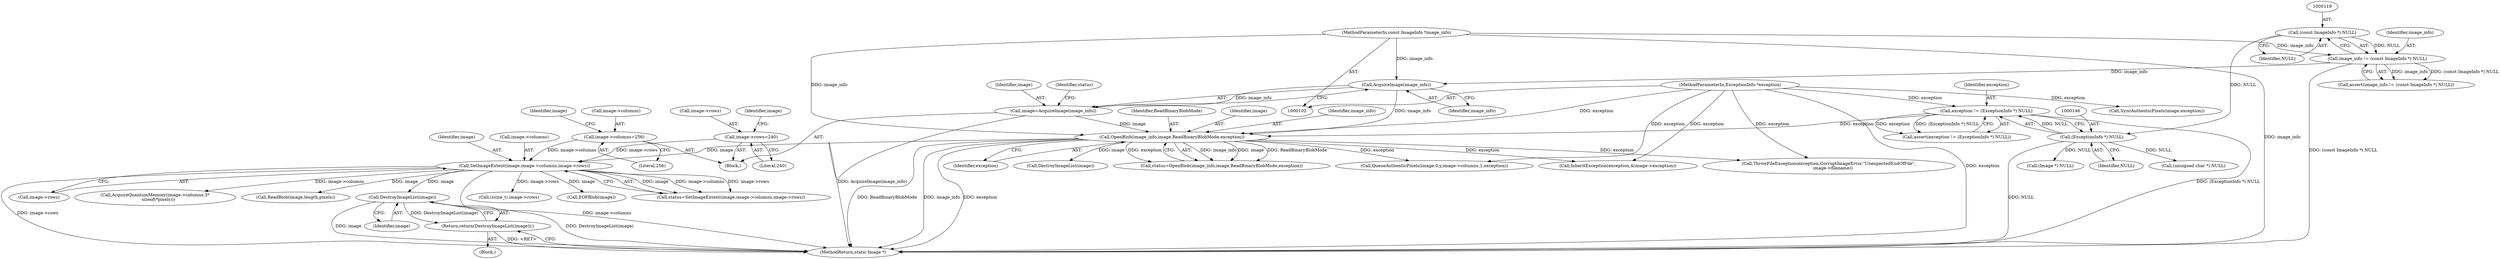 digraph "0_ImageMagick_f6e9d0d9955e85bdd7540b251cd50d598dacc5e6_24@pointer" {
"1000215" [label="(Call,DestroyImageList(image))"];
"1000195" [label="(Call,SetImageExtent(image,image->columns,image->rows))"];
"1000160" [label="(Call,OpenBlob(image_info,image,ReadBinaryBlobMode,exception))"];
"1000156" [label="(Call,AcquireImage(image_info))"];
"1000116" [label="(Call,image_info != (const ImageInfo *) NULL)"];
"1000103" [label="(MethodParameterIn,const ImageInfo *image_info)"];
"1000118" [label="(Call,(const ImageInfo *) NULL)"];
"1000154" [label="(Call,image=AcquireImage(image_info))"];
"1000143" [label="(Call,exception != (ExceptionInfo *) NULL)"];
"1000104" [label="(MethodParameterIn,ExceptionInfo *exception)"];
"1000145" [label="(Call,(ExceptionInfo *) NULL)"];
"1000178" [label="(Call,image->columns=256)"];
"1000183" [label="(Call,image->rows=240)"];
"1000214" [label="(Return,return(DestroyImageList(image));)"];
"1000197" [label="(Call,image->columns)"];
"1000161" [label="(Identifier,image_info)"];
"1000164" [label="(Identifier,exception)"];
"1000160" [label="(Call,OpenBlob(image_info,image,ReadBinaryBlobMode,exception))"];
"1000159" [label="(Identifier,status)"];
"1000104" [label="(MethodParameterIn,ExceptionInfo *exception)"];
"1000105" [label="(Block,)"];
"1000183" [label="(Call,image->rows=240)"];
"1000155" [label="(Identifier,image)"];
"1000254" [label="(Call,(ssize_t) image->rows)"];
"1000195" [label="(Call,SetImageExtent(image,image->columns,image->rows))"];
"1000343" [label="(Call,SyncAuthenticPixels(image,exception))"];
"1000163" [label="(Identifier,ReadBinaryBlobMode)"];
"1000367" [label="(Call,EOFBlob(image))"];
"1000193" [label="(Call,status=SetImageExtent(image,image->columns,image->rows))"];
"1000182" [label="(Literal,256)"];
"1000216" [label="(Identifier,image)"];
"1000156" [label="(Call,AcquireImage(image_info))"];
"1000157" [label="(Identifier,image_info)"];
"1000384" [label="(MethodReturn,static Image *)"];
"1000144" [label="(Identifier,exception)"];
"1000179" [label="(Call,image->columns)"];
"1000145" [label="(Call,(ExceptionInfo *) NULL)"];
"1000158" [label="(Call,status=OpenBlob(image_info,image,ReadBinaryBlobMode,exception))"];
"1000200" [label="(Call,image->rows)"];
"1000214" [label="(Return,return(DestroyImageList(image));)"];
"1000154" [label="(Call,image=AcquireImage(image_info))"];
"1000190" [label="(Identifier,image)"];
"1000207" [label="(Block,)"];
"1000221" [label="(Call,AcquireQuantumMemory(image->columns,3*\n     sizeof(*pixels)))"];
"1000370" [label="(Call,ThrowFileException(exception,CorruptImageError,\"UnexpectedEndOfFile\",\n      image->filename))"];
"1000103" [label="(MethodParameterIn,const ImageInfo *image_info)"];
"1000187" [label="(Literal,240)"];
"1000162" [label="(Identifier,image)"];
"1000184" [label="(Call,image->rows)"];
"1000147" [label="(Identifier,NULL)"];
"1000178" [label="(Call,image->columns=256)"];
"1000264" [label="(Call,ReadBlob(image,length,pixels))"];
"1000117" [label="(Identifier,image_info)"];
"1000142" [label="(Call,assert(exception != (ExceptionInfo *) NULL))"];
"1000185" [label="(Identifier,image)"];
"1000120" [label="(Identifier,NULL)"];
"1000233" [label="(Call,(unsigned char *) NULL)"];
"1000115" [label="(Call,assert(image_info != (const ImageInfo *) NULL))"];
"1000143" [label="(Call,exception != (ExceptionInfo *) NULL)"];
"1000282" [label="(Call,QueueAuthenticPixels(image,0,y,image->columns,1,exception))"];
"1000208" [label="(Call,InheritException(exception,&image->exception))"];
"1000116" [label="(Call,image_info != (const ImageInfo *) NULL)"];
"1000215" [label="(Call,DestroyImageList(image))"];
"1000175" [label="(Call,(Image *) NULL)"];
"1000172" [label="(Call,DestroyImageList(image))"];
"1000118" [label="(Call,(const ImageInfo *) NULL)"];
"1000196" [label="(Identifier,image)"];
"1000215" -> "1000214"  [label="AST: "];
"1000215" -> "1000216"  [label="CFG: "];
"1000216" -> "1000215"  [label="AST: "];
"1000214" -> "1000215"  [label="CFG: "];
"1000215" -> "1000384"  [label="DDG: image"];
"1000215" -> "1000384"  [label="DDG: DestroyImageList(image)"];
"1000215" -> "1000214"  [label="DDG: DestroyImageList(image)"];
"1000195" -> "1000215"  [label="DDG: image"];
"1000195" -> "1000193"  [label="AST: "];
"1000195" -> "1000200"  [label="CFG: "];
"1000196" -> "1000195"  [label="AST: "];
"1000197" -> "1000195"  [label="AST: "];
"1000200" -> "1000195"  [label="AST: "];
"1000193" -> "1000195"  [label="CFG: "];
"1000195" -> "1000384"  [label="DDG: image->rows"];
"1000195" -> "1000384"  [label="DDG: image->columns"];
"1000195" -> "1000193"  [label="DDG: image"];
"1000195" -> "1000193"  [label="DDG: image->columns"];
"1000195" -> "1000193"  [label="DDG: image->rows"];
"1000160" -> "1000195"  [label="DDG: image"];
"1000178" -> "1000195"  [label="DDG: image->columns"];
"1000183" -> "1000195"  [label="DDG: image->rows"];
"1000195" -> "1000221"  [label="DDG: image->columns"];
"1000195" -> "1000254"  [label="DDG: image->rows"];
"1000195" -> "1000264"  [label="DDG: image"];
"1000195" -> "1000367"  [label="DDG: image"];
"1000160" -> "1000158"  [label="AST: "];
"1000160" -> "1000164"  [label="CFG: "];
"1000161" -> "1000160"  [label="AST: "];
"1000162" -> "1000160"  [label="AST: "];
"1000163" -> "1000160"  [label="AST: "];
"1000164" -> "1000160"  [label="AST: "];
"1000158" -> "1000160"  [label="CFG: "];
"1000160" -> "1000384"  [label="DDG: exception"];
"1000160" -> "1000384"  [label="DDG: ReadBinaryBlobMode"];
"1000160" -> "1000384"  [label="DDG: image_info"];
"1000160" -> "1000158"  [label="DDG: image_info"];
"1000160" -> "1000158"  [label="DDG: image"];
"1000160" -> "1000158"  [label="DDG: ReadBinaryBlobMode"];
"1000160" -> "1000158"  [label="DDG: exception"];
"1000156" -> "1000160"  [label="DDG: image_info"];
"1000103" -> "1000160"  [label="DDG: image_info"];
"1000154" -> "1000160"  [label="DDG: image"];
"1000143" -> "1000160"  [label="DDG: exception"];
"1000104" -> "1000160"  [label="DDG: exception"];
"1000160" -> "1000172"  [label="DDG: image"];
"1000160" -> "1000208"  [label="DDG: exception"];
"1000160" -> "1000282"  [label="DDG: exception"];
"1000160" -> "1000370"  [label="DDG: exception"];
"1000156" -> "1000154"  [label="AST: "];
"1000156" -> "1000157"  [label="CFG: "];
"1000157" -> "1000156"  [label="AST: "];
"1000154" -> "1000156"  [label="CFG: "];
"1000156" -> "1000154"  [label="DDG: image_info"];
"1000116" -> "1000156"  [label="DDG: image_info"];
"1000103" -> "1000156"  [label="DDG: image_info"];
"1000116" -> "1000115"  [label="AST: "];
"1000116" -> "1000118"  [label="CFG: "];
"1000117" -> "1000116"  [label="AST: "];
"1000118" -> "1000116"  [label="AST: "];
"1000115" -> "1000116"  [label="CFG: "];
"1000116" -> "1000384"  [label="DDG: (const ImageInfo *) NULL"];
"1000116" -> "1000115"  [label="DDG: image_info"];
"1000116" -> "1000115"  [label="DDG: (const ImageInfo *) NULL"];
"1000103" -> "1000116"  [label="DDG: image_info"];
"1000118" -> "1000116"  [label="DDG: NULL"];
"1000103" -> "1000102"  [label="AST: "];
"1000103" -> "1000384"  [label="DDG: image_info"];
"1000118" -> "1000120"  [label="CFG: "];
"1000119" -> "1000118"  [label="AST: "];
"1000120" -> "1000118"  [label="AST: "];
"1000118" -> "1000145"  [label="DDG: NULL"];
"1000154" -> "1000105"  [label="AST: "];
"1000155" -> "1000154"  [label="AST: "];
"1000159" -> "1000154"  [label="CFG: "];
"1000154" -> "1000384"  [label="DDG: AcquireImage(image_info)"];
"1000143" -> "1000142"  [label="AST: "];
"1000143" -> "1000145"  [label="CFG: "];
"1000144" -> "1000143"  [label="AST: "];
"1000145" -> "1000143"  [label="AST: "];
"1000142" -> "1000143"  [label="CFG: "];
"1000143" -> "1000384"  [label="DDG: (ExceptionInfo *) NULL"];
"1000143" -> "1000142"  [label="DDG: exception"];
"1000143" -> "1000142"  [label="DDG: (ExceptionInfo *) NULL"];
"1000104" -> "1000143"  [label="DDG: exception"];
"1000145" -> "1000143"  [label="DDG: NULL"];
"1000104" -> "1000102"  [label="AST: "];
"1000104" -> "1000384"  [label="DDG: exception"];
"1000104" -> "1000208"  [label="DDG: exception"];
"1000104" -> "1000282"  [label="DDG: exception"];
"1000104" -> "1000343"  [label="DDG: exception"];
"1000104" -> "1000370"  [label="DDG: exception"];
"1000145" -> "1000147"  [label="CFG: "];
"1000146" -> "1000145"  [label="AST: "];
"1000147" -> "1000145"  [label="AST: "];
"1000145" -> "1000384"  [label="DDG: NULL"];
"1000145" -> "1000175"  [label="DDG: NULL"];
"1000145" -> "1000233"  [label="DDG: NULL"];
"1000178" -> "1000105"  [label="AST: "];
"1000178" -> "1000182"  [label="CFG: "];
"1000179" -> "1000178"  [label="AST: "];
"1000182" -> "1000178"  [label="AST: "];
"1000185" -> "1000178"  [label="CFG: "];
"1000183" -> "1000105"  [label="AST: "];
"1000183" -> "1000187"  [label="CFG: "];
"1000184" -> "1000183"  [label="AST: "];
"1000187" -> "1000183"  [label="AST: "];
"1000190" -> "1000183"  [label="CFG: "];
"1000214" -> "1000207"  [label="AST: "];
"1000384" -> "1000214"  [label="CFG: "];
"1000214" -> "1000384"  [label="DDG: <RET>"];
}
